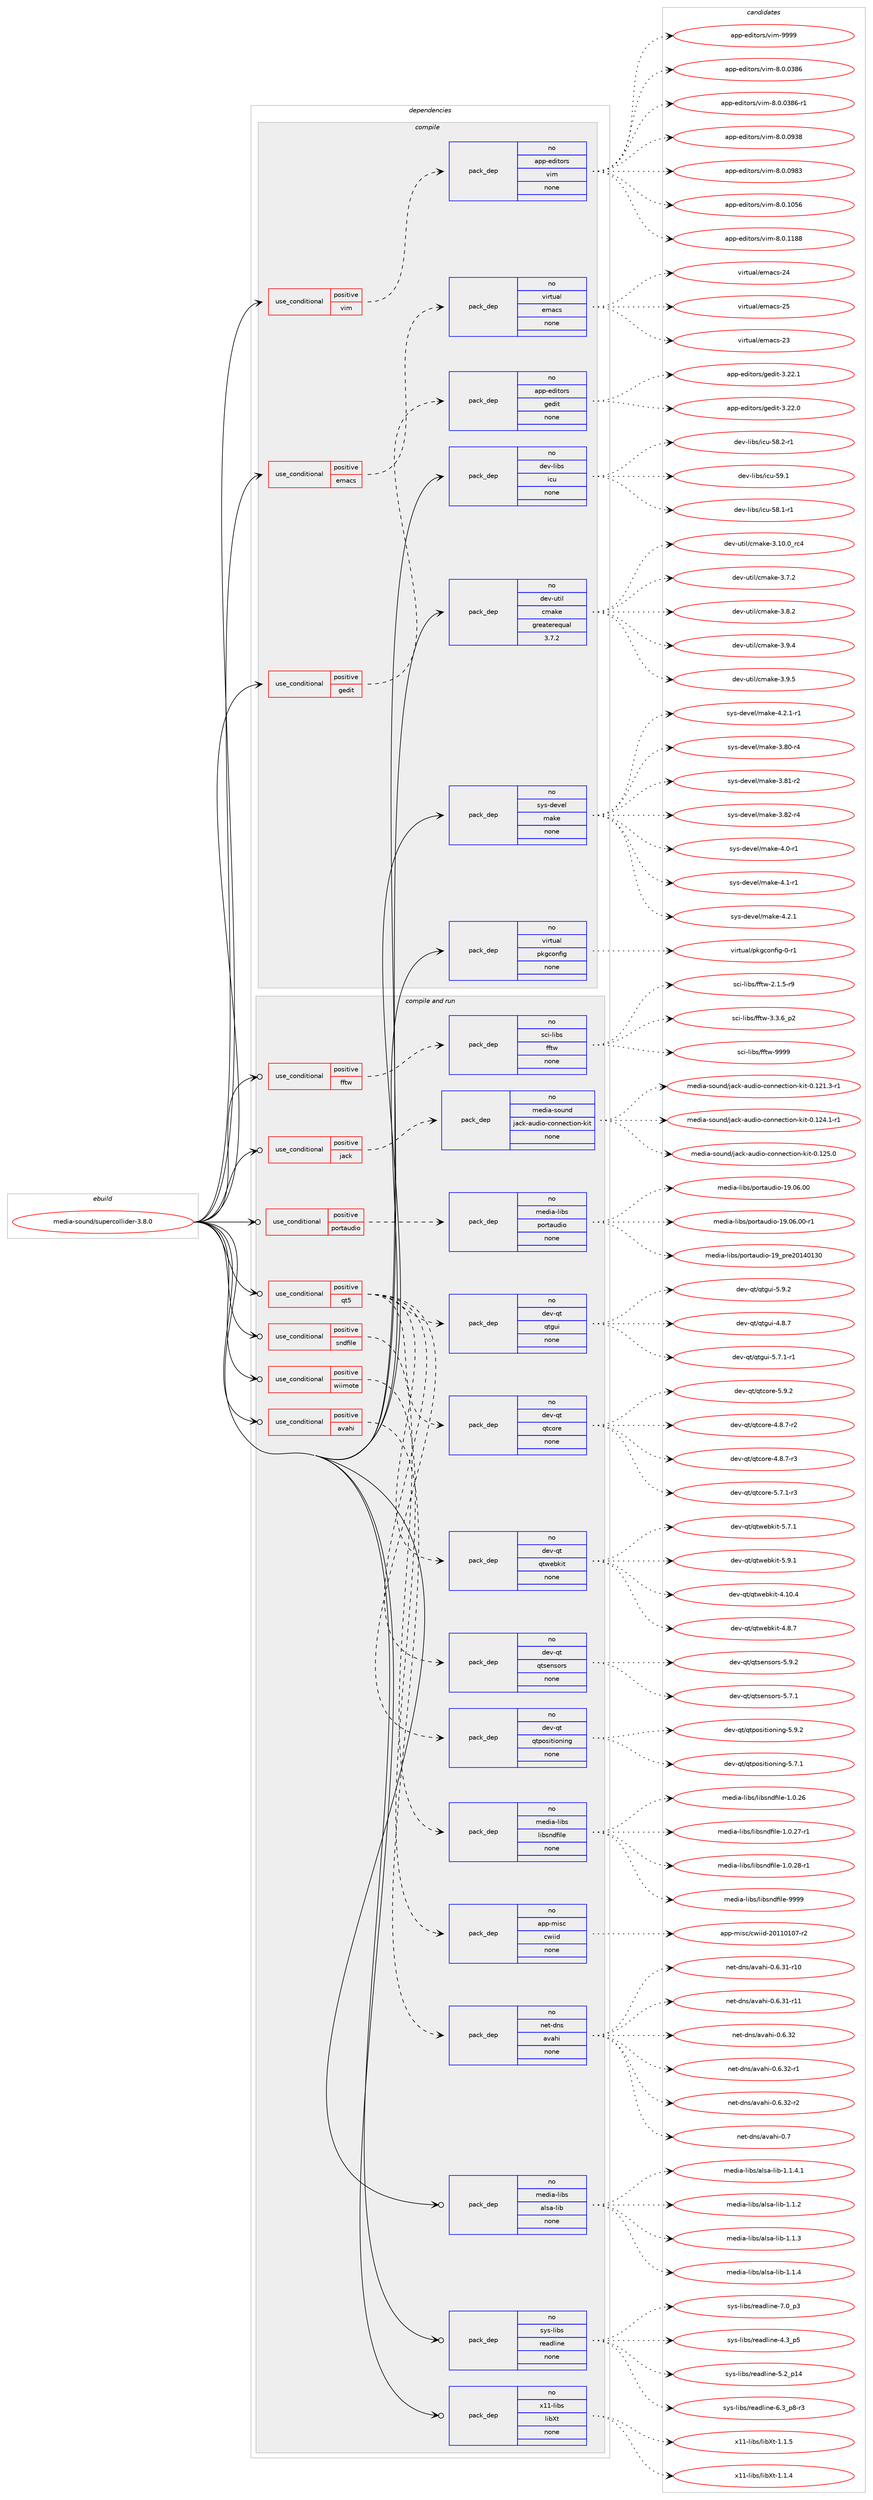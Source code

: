 digraph prolog {

# *************
# Graph options
# *************

newrank=true;
concentrate=true;
compound=true;
graph [rankdir=LR,fontname=Helvetica,fontsize=10,ranksep=1.5];#, ranksep=2.5, nodesep=0.2];
edge  [arrowhead=vee];
node  [fontname=Helvetica,fontsize=10];

# **********
# The ebuild
# **********

subgraph cluster_leftcol {
color=gray;
rank=same;
label=<<i>ebuild</i>>;
id [label="media-sound/supercollider-3.8.0", color=red, width=4, href="../media-sound/supercollider-3.8.0.svg"];
}

# ****************
# The dependencies
# ****************

subgraph cluster_midcol {
color=gray;
label=<<i>dependencies</i>>;
subgraph cluster_compile {
fillcolor="#eeeeee";
style=filled;
label=<<i>compile</i>>;
subgraph cond94947 {
dependency387192 [label=<<TABLE BORDER="0" CELLBORDER="1" CELLSPACING="0" CELLPADDING="4"><TR><TD ROWSPAN="3" CELLPADDING="10">use_conditional</TD></TR><TR><TD>positive</TD></TR><TR><TD>emacs</TD></TR></TABLE>>, shape=none, color=red];
subgraph pack285966 {
dependency387193 [label=<<TABLE BORDER="0" CELLBORDER="1" CELLSPACING="0" CELLPADDING="4" WIDTH="220"><TR><TD ROWSPAN="6" CELLPADDING="30">pack_dep</TD></TR><TR><TD WIDTH="110">no</TD></TR><TR><TD>virtual</TD></TR><TR><TD>emacs</TD></TR><TR><TD>none</TD></TR><TR><TD></TD></TR></TABLE>>, shape=none, color=blue];
}
dependency387192:e -> dependency387193:w [weight=20,style="dashed",arrowhead="vee"];
}
id:e -> dependency387192:w [weight=20,style="solid",arrowhead="vee"];
subgraph cond94948 {
dependency387194 [label=<<TABLE BORDER="0" CELLBORDER="1" CELLSPACING="0" CELLPADDING="4"><TR><TD ROWSPAN="3" CELLPADDING="10">use_conditional</TD></TR><TR><TD>positive</TD></TR><TR><TD>gedit</TD></TR></TABLE>>, shape=none, color=red];
subgraph pack285967 {
dependency387195 [label=<<TABLE BORDER="0" CELLBORDER="1" CELLSPACING="0" CELLPADDING="4" WIDTH="220"><TR><TD ROWSPAN="6" CELLPADDING="30">pack_dep</TD></TR><TR><TD WIDTH="110">no</TD></TR><TR><TD>app-editors</TD></TR><TR><TD>gedit</TD></TR><TR><TD>none</TD></TR><TR><TD></TD></TR></TABLE>>, shape=none, color=blue];
}
dependency387194:e -> dependency387195:w [weight=20,style="dashed",arrowhead="vee"];
}
id:e -> dependency387194:w [weight=20,style="solid",arrowhead="vee"];
subgraph cond94949 {
dependency387196 [label=<<TABLE BORDER="0" CELLBORDER="1" CELLSPACING="0" CELLPADDING="4"><TR><TD ROWSPAN="3" CELLPADDING="10">use_conditional</TD></TR><TR><TD>positive</TD></TR><TR><TD>vim</TD></TR></TABLE>>, shape=none, color=red];
subgraph pack285968 {
dependency387197 [label=<<TABLE BORDER="0" CELLBORDER="1" CELLSPACING="0" CELLPADDING="4" WIDTH="220"><TR><TD ROWSPAN="6" CELLPADDING="30">pack_dep</TD></TR><TR><TD WIDTH="110">no</TD></TR><TR><TD>app-editors</TD></TR><TR><TD>vim</TD></TR><TR><TD>none</TD></TR><TR><TD></TD></TR></TABLE>>, shape=none, color=blue];
}
dependency387196:e -> dependency387197:w [weight=20,style="dashed",arrowhead="vee"];
}
id:e -> dependency387196:w [weight=20,style="solid",arrowhead="vee"];
subgraph pack285969 {
dependency387198 [label=<<TABLE BORDER="0" CELLBORDER="1" CELLSPACING="0" CELLPADDING="4" WIDTH="220"><TR><TD ROWSPAN="6" CELLPADDING="30">pack_dep</TD></TR><TR><TD WIDTH="110">no</TD></TR><TR><TD>dev-libs</TD></TR><TR><TD>icu</TD></TR><TR><TD>none</TD></TR><TR><TD></TD></TR></TABLE>>, shape=none, color=blue];
}
id:e -> dependency387198:w [weight=20,style="solid",arrowhead="vee"];
subgraph pack285970 {
dependency387199 [label=<<TABLE BORDER="0" CELLBORDER="1" CELLSPACING="0" CELLPADDING="4" WIDTH="220"><TR><TD ROWSPAN="6" CELLPADDING="30">pack_dep</TD></TR><TR><TD WIDTH="110">no</TD></TR><TR><TD>dev-util</TD></TR><TR><TD>cmake</TD></TR><TR><TD>greaterequal</TD></TR><TR><TD>3.7.2</TD></TR></TABLE>>, shape=none, color=blue];
}
id:e -> dependency387199:w [weight=20,style="solid",arrowhead="vee"];
subgraph pack285971 {
dependency387200 [label=<<TABLE BORDER="0" CELLBORDER="1" CELLSPACING="0" CELLPADDING="4" WIDTH="220"><TR><TD ROWSPAN="6" CELLPADDING="30">pack_dep</TD></TR><TR><TD WIDTH="110">no</TD></TR><TR><TD>sys-devel</TD></TR><TR><TD>make</TD></TR><TR><TD>none</TD></TR><TR><TD></TD></TR></TABLE>>, shape=none, color=blue];
}
id:e -> dependency387200:w [weight=20,style="solid",arrowhead="vee"];
subgraph pack285972 {
dependency387201 [label=<<TABLE BORDER="0" CELLBORDER="1" CELLSPACING="0" CELLPADDING="4" WIDTH="220"><TR><TD ROWSPAN="6" CELLPADDING="30">pack_dep</TD></TR><TR><TD WIDTH="110">no</TD></TR><TR><TD>virtual</TD></TR><TR><TD>pkgconfig</TD></TR><TR><TD>none</TD></TR><TR><TD></TD></TR></TABLE>>, shape=none, color=blue];
}
id:e -> dependency387201:w [weight=20,style="solid",arrowhead="vee"];
}
subgraph cluster_compileandrun {
fillcolor="#eeeeee";
style=filled;
label=<<i>compile and run</i>>;
subgraph cond94950 {
dependency387202 [label=<<TABLE BORDER="0" CELLBORDER="1" CELLSPACING="0" CELLPADDING="4"><TR><TD ROWSPAN="3" CELLPADDING="10">use_conditional</TD></TR><TR><TD>positive</TD></TR><TR><TD>avahi</TD></TR></TABLE>>, shape=none, color=red];
subgraph pack285973 {
dependency387203 [label=<<TABLE BORDER="0" CELLBORDER="1" CELLSPACING="0" CELLPADDING="4" WIDTH="220"><TR><TD ROWSPAN="6" CELLPADDING="30">pack_dep</TD></TR><TR><TD WIDTH="110">no</TD></TR><TR><TD>net-dns</TD></TR><TR><TD>avahi</TD></TR><TR><TD>none</TD></TR><TR><TD></TD></TR></TABLE>>, shape=none, color=blue];
}
dependency387202:e -> dependency387203:w [weight=20,style="dashed",arrowhead="vee"];
}
id:e -> dependency387202:w [weight=20,style="solid",arrowhead="odotvee"];
subgraph cond94951 {
dependency387204 [label=<<TABLE BORDER="0" CELLBORDER="1" CELLSPACING="0" CELLPADDING="4"><TR><TD ROWSPAN="3" CELLPADDING="10">use_conditional</TD></TR><TR><TD>positive</TD></TR><TR><TD>fftw</TD></TR></TABLE>>, shape=none, color=red];
subgraph pack285974 {
dependency387205 [label=<<TABLE BORDER="0" CELLBORDER="1" CELLSPACING="0" CELLPADDING="4" WIDTH="220"><TR><TD ROWSPAN="6" CELLPADDING="30">pack_dep</TD></TR><TR><TD WIDTH="110">no</TD></TR><TR><TD>sci-libs</TD></TR><TR><TD>fftw</TD></TR><TR><TD>none</TD></TR><TR><TD></TD></TR></TABLE>>, shape=none, color=blue];
}
dependency387204:e -> dependency387205:w [weight=20,style="dashed",arrowhead="vee"];
}
id:e -> dependency387204:w [weight=20,style="solid",arrowhead="odotvee"];
subgraph cond94952 {
dependency387206 [label=<<TABLE BORDER="0" CELLBORDER="1" CELLSPACING="0" CELLPADDING="4"><TR><TD ROWSPAN="3" CELLPADDING="10">use_conditional</TD></TR><TR><TD>positive</TD></TR><TR><TD>jack</TD></TR></TABLE>>, shape=none, color=red];
subgraph pack285975 {
dependency387207 [label=<<TABLE BORDER="0" CELLBORDER="1" CELLSPACING="0" CELLPADDING="4" WIDTH="220"><TR><TD ROWSPAN="6" CELLPADDING="30">pack_dep</TD></TR><TR><TD WIDTH="110">no</TD></TR><TR><TD>media-sound</TD></TR><TR><TD>jack-audio-connection-kit</TD></TR><TR><TD>none</TD></TR><TR><TD></TD></TR></TABLE>>, shape=none, color=blue];
}
dependency387206:e -> dependency387207:w [weight=20,style="dashed",arrowhead="vee"];
}
id:e -> dependency387206:w [weight=20,style="solid",arrowhead="odotvee"];
subgraph cond94953 {
dependency387208 [label=<<TABLE BORDER="0" CELLBORDER="1" CELLSPACING="0" CELLPADDING="4"><TR><TD ROWSPAN="3" CELLPADDING="10">use_conditional</TD></TR><TR><TD>positive</TD></TR><TR><TD>portaudio</TD></TR></TABLE>>, shape=none, color=red];
subgraph pack285976 {
dependency387209 [label=<<TABLE BORDER="0" CELLBORDER="1" CELLSPACING="0" CELLPADDING="4" WIDTH="220"><TR><TD ROWSPAN="6" CELLPADDING="30">pack_dep</TD></TR><TR><TD WIDTH="110">no</TD></TR><TR><TD>media-libs</TD></TR><TR><TD>portaudio</TD></TR><TR><TD>none</TD></TR><TR><TD></TD></TR></TABLE>>, shape=none, color=blue];
}
dependency387208:e -> dependency387209:w [weight=20,style="dashed",arrowhead="vee"];
}
id:e -> dependency387208:w [weight=20,style="solid",arrowhead="odotvee"];
subgraph cond94954 {
dependency387210 [label=<<TABLE BORDER="0" CELLBORDER="1" CELLSPACING="0" CELLPADDING="4"><TR><TD ROWSPAN="3" CELLPADDING="10">use_conditional</TD></TR><TR><TD>positive</TD></TR><TR><TD>qt5</TD></TR></TABLE>>, shape=none, color=red];
subgraph pack285977 {
dependency387211 [label=<<TABLE BORDER="0" CELLBORDER="1" CELLSPACING="0" CELLPADDING="4" WIDTH="220"><TR><TD ROWSPAN="6" CELLPADDING="30">pack_dep</TD></TR><TR><TD WIDTH="110">no</TD></TR><TR><TD>dev-qt</TD></TR><TR><TD>qtcore</TD></TR><TR><TD>none</TD></TR><TR><TD></TD></TR></TABLE>>, shape=none, color=blue];
}
dependency387210:e -> dependency387211:w [weight=20,style="dashed",arrowhead="vee"];
subgraph pack285978 {
dependency387212 [label=<<TABLE BORDER="0" CELLBORDER="1" CELLSPACING="0" CELLPADDING="4" WIDTH="220"><TR><TD ROWSPAN="6" CELLPADDING="30">pack_dep</TD></TR><TR><TD WIDTH="110">no</TD></TR><TR><TD>dev-qt</TD></TR><TR><TD>qtgui</TD></TR><TR><TD>none</TD></TR><TR><TD></TD></TR></TABLE>>, shape=none, color=blue];
}
dependency387210:e -> dependency387212:w [weight=20,style="dashed",arrowhead="vee"];
subgraph pack285979 {
dependency387213 [label=<<TABLE BORDER="0" CELLBORDER="1" CELLSPACING="0" CELLPADDING="4" WIDTH="220"><TR><TD ROWSPAN="6" CELLPADDING="30">pack_dep</TD></TR><TR><TD WIDTH="110">no</TD></TR><TR><TD>dev-qt</TD></TR><TR><TD>qtpositioning</TD></TR><TR><TD>none</TD></TR><TR><TD></TD></TR></TABLE>>, shape=none, color=blue];
}
dependency387210:e -> dependency387213:w [weight=20,style="dashed",arrowhead="vee"];
subgraph pack285980 {
dependency387214 [label=<<TABLE BORDER="0" CELLBORDER="1" CELLSPACING="0" CELLPADDING="4" WIDTH="220"><TR><TD ROWSPAN="6" CELLPADDING="30">pack_dep</TD></TR><TR><TD WIDTH="110">no</TD></TR><TR><TD>dev-qt</TD></TR><TR><TD>qtsensors</TD></TR><TR><TD>none</TD></TR><TR><TD></TD></TR></TABLE>>, shape=none, color=blue];
}
dependency387210:e -> dependency387214:w [weight=20,style="dashed",arrowhead="vee"];
subgraph pack285981 {
dependency387215 [label=<<TABLE BORDER="0" CELLBORDER="1" CELLSPACING="0" CELLPADDING="4" WIDTH="220"><TR><TD ROWSPAN="6" CELLPADDING="30">pack_dep</TD></TR><TR><TD WIDTH="110">no</TD></TR><TR><TD>dev-qt</TD></TR><TR><TD>qtwebkit</TD></TR><TR><TD>none</TD></TR><TR><TD></TD></TR></TABLE>>, shape=none, color=blue];
}
dependency387210:e -> dependency387215:w [weight=20,style="dashed",arrowhead="vee"];
}
id:e -> dependency387210:w [weight=20,style="solid",arrowhead="odotvee"];
subgraph cond94955 {
dependency387216 [label=<<TABLE BORDER="0" CELLBORDER="1" CELLSPACING="0" CELLPADDING="4"><TR><TD ROWSPAN="3" CELLPADDING="10">use_conditional</TD></TR><TR><TD>positive</TD></TR><TR><TD>sndfile</TD></TR></TABLE>>, shape=none, color=red];
subgraph pack285982 {
dependency387217 [label=<<TABLE BORDER="0" CELLBORDER="1" CELLSPACING="0" CELLPADDING="4" WIDTH="220"><TR><TD ROWSPAN="6" CELLPADDING="30">pack_dep</TD></TR><TR><TD WIDTH="110">no</TD></TR><TR><TD>media-libs</TD></TR><TR><TD>libsndfile</TD></TR><TR><TD>none</TD></TR><TR><TD></TD></TR></TABLE>>, shape=none, color=blue];
}
dependency387216:e -> dependency387217:w [weight=20,style="dashed",arrowhead="vee"];
}
id:e -> dependency387216:w [weight=20,style="solid",arrowhead="odotvee"];
subgraph cond94956 {
dependency387218 [label=<<TABLE BORDER="0" CELLBORDER="1" CELLSPACING="0" CELLPADDING="4"><TR><TD ROWSPAN="3" CELLPADDING="10">use_conditional</TD></TR><TR><TD>positive</TD></TR><TR><TD>wiimote</TD></TR></TABLE>>, shape=none, color=red];
subgraph pack285983 {
dependency387219 [label=<<TABLE BORDER="0" CELLBORDER="1" CELLSPACING="0" CELLPADDING="4" WIDTH="220"><TR><TD ROWSPAN="6" CELLPADDING="30">pack_dep</TD></TR><TR><TD WIDTH="110">no</TD></TR><TR><TD>app-misc</TD></TR><TR><TD>cwiid</TD></TR><TR><TD>none</TD></TR><TR><TD></TD></TR></TABLE>>, shape=none, color=blue];
}
dependency387218:e -> dependency387219:w [weight=20,style="dashed",arrowhead="vee"];
}
id:e -> dependency387218:w [weight=20,style="solid",arrowhead="odotvee"];
subgraph pack285984 {
dependency387220 [label=<<TABLE BORDER="0" CELLBORDER="1" CELLSPACING="0" CELLPADDING="4" WIDTH="220"><TR><TD ROWSPAN="6" CELLPADDING="30">pack_dep</TD></TR><TR><TD WIDTH="110">no</TD></TR><TR><TD>media-libs</TD></TR><TR><TD>alsa-lib</TD></TR><TR><TD>none</TD></TR><TR><TD></TD></TR></TABLE>>, shape=none, color=blue];
}
id:e -> dependency387220:w [weight=20,style="solid",arrowhead="odotvee"];
subgraph pack285985 {
dependency387221 [label=<<TABLE BORDER="0" CELLBORDER="1" CELLSPACING="0" CELLPADDING="4" WIDTH="220"><TR><TD ROWSPAN="6" CELLPADDING="30">pack_dep</TD></TR><TR><TD WIDTH="110">no</TD></TR><TR><TD>sys-libs</TD></TR><TR><TD>readline</TD></TR><TR><TD>none</TD></TR><TR><TD></TD></TR></TABLE>>, shape=none, color=blue];
}
id:e -> dependency387221:w [weight=20,style="solid",arrowhead="odotvee"];
subgraph pack285986 {
dependency387222 [label=<<TABLE BORDER="0" CELLBORDER="1" CELLSPACING="0" CELLPADDING="4" WIDTH="220"><TR><TD ROWSPAN="6" CELLPADDING="30">pack_dep</TD></TR><TR><TD WIDTH="110">no</TD></TR><TR><TD>x11-libs</TD></TR><TR><TD>libXt</TD></TR><TR><TD>none</TD></TR><TR><TD></TD></TR></TABLE>>, shape=none, color=blue];
}
id:e -> dependency387222:w [weight=20,style="solid",arrowhead="odotvee"];
}
subgraph cluster_run {
fillcolor="#eeeeee";
style=filled;
label=<<i>run</i>>;
}
}

# **************
# The candidates
# **************

subgraph cluster_choices {
rank=same;
color=gray;
label=<<i>candidates</i>>;

subgraph choice285966 {
color=black;
nodesep=1;
choice11810511411611797108471011099799115455051 [label="virtual/emacs-23", color=red, width=4,href="../virtual/emacs-23.svg"];
choice11810511411611797108471011099799115455052 [label="virtual/emacs-24", color=red, width=4,href="../virtual/emacs-24.svg"];
choice11810511411611797108471011099799115455053 [label="virtual/emacs-25", color=red, width=4,href="../virtual/emacs-25.svg"];
dependency387193:e -> choice11810511411611797108471011099799115455051:w [style=dotted,weight="100"];
dependency387193:e -> choice11810511411611797108471011099799115455052:w [style=dotted,weight="100"];
dependency387193:e -> choice11810511411611797108471011099799115455053:w [style=dotted,weight="100"];
}
subgraph choice285967 {
color=black;
nodesep=1;
choice97112112451011001051161111141154710310110010511645514650504648 [label="app-editors/gedit-3.22.0", color=red, width=4,href="../app-editors/gedit-3.22.0.svg"];
choice97112112451011001051161111141154710310110010511645514650504649 [label="app-editors/gedit-3.22.1", color=red, width=4,href="../app-editors/gedit-3.22.1.svg"];
dependency387195:e -> choice97112112451011001051161111141154710310110010511645514650504648:w [style=dotted,weight="100"];
dependency387195:e -> choice97112112451011001051161111141154710310110010511645514650504649:w [style=dotted,weight="100"];
}
subgraph choice285968 {
color=black;
nodesep=1;
choice971121124510110010511611111411547118105109455646484648515654 [label="app-editors/vim-8.0.0386", color=red, width=4,href="../app-editors/vim-8.0.0386.svg"];
choice9711211245101100105116111114115471181051094556464846485156544511449 [label="app-editors/vim-8.0.0386-r1", color=red, width=4,href="../app-editors/vim-8.0.0386-r1.svg"];
choice971121124510110010511611111411547118105109455646484648575156 [label="app-editors/vim-8.0.0938", color=red, width=4,href="../app-editors/vim-8.0.0938.svg"];
choice971121124510110010511611111411547118105109455646484648575651 [label="app-editors/vim-8.0.0983", color=red, width=4,href="../app-editors/vim-8.0.0983.svg"];
choice971121124510110010511611111411547118105109455646484649485354 [label="app-editors/vim-8.0.1056", color=red, width=4,href="../app-editors/vim-8.0.1056.svg"];
choice971121124510110010511611111411547118105109455646484649495656 [label="app-editors/vim-8.0.1188", color=red, width=4,href="../app-editors/vim-8.0.1188.svg"];
choice9711211245101100105116111114115471181051094557575757 [label="app-editors/vim-9999", color=red, width=4,href="../app-editors/vim-9999.svg"];
dependency387197:e -> choice971121124510110010511611111411547118105109455646484648515654:w [style=dotted,weight="100"];
dependency387197:e -> choice9711211245101100105116111114115471181051094556464846485156544511449:w [style=dotted,weight="100"];
dependency387197:e -> choice971121124510110010511611111411547118105109455646484648575156:w [style=dotted,weight="100"];
dependency387197:e -> choice971121124510110010511611111411547118105109455646484648575651:w [style=dotted,weight="100"];
dependency387197:e -> choice971121124510110010511611111411547118105109455646484649485354:w [style=dotted,weight="100"];
dependency387197:e -> choice971121124510110010511611111411547118105109455646484649495656:w [style=dotted,weight="100"];
dependency387197:e -> choice9711211245101100105116111114115471181051094557575757:w [style=dotted,weight="100"];
}
subgraph choice285969 {
color=black;
nodesep=1;
choice1001011184510810598115471059911745535646494511449 [label="dev-libs/icu-58.1-r1", color=red, width=4,href="../dev-libs/icu-58.1-r1.svg"];
choice1001011184510810598115471059911745535646504511449 [label="dev-libs/icu-58.2-r1", color=red, width=4,href="../dev-libs/icu-58.2-r1.svg"];
choice100101118451081059811547105991174553574649 [label="dev-libs/icu-59.1", color=red, width=4,href="../dev-libs/icu-59.1.svg"];
dependency387198:e -> choice1001011184510810598115471059911745535646494511449:w [style=dotted,weight="100"];
dependency387198:e -> choice1001011184510810598115471059911745535646504511449:w [style=dotted,weight="100"];
dependency387198:e -> choice100101118451081059811547105991174553574649:w [style=dotted,weight="100"];
}
subgraph choice285970 {
color=black;
nodesep=1;
choice1001011184511711610510847991099710710145514649484648951149952 [label="dev-util/cmake-3.10.0_rc4", color=red, width=4,href="../dev-util/cmake-3.10.0_rc4.svg"];
choice10010111845117116105108479910997107101455146554650 [label="dev-util/cmake-3.7.2", color=red, width=4,href="../dev-util/cmake-3.7.2.svg"];
choice10010111845117116105108479910997107101455146564650 [label="dev-util/cmake-3.8.2", color=red, width=4,href="../dev-util/cmake-3.8.2.svg"];
choice10010111845117116105108479910997107101455146574652 [label="dev-util/cmake-3.9.4", color=red, width=4,href="../dev-util/cmake-3.9.4.svg"];
choice10010111845117116105108479910997107101455146574653 [label="dev-util/cmake-3.9.5", color=red, width=4,href="../dev-util/cmake-3.9.5.svg"];
dependency387199:e -> choice1001011184511711610510847991099710710145514649484648951149952:w [style=dotted,weight="100"];
dependency387199:e -> choice10010111845117116105108479910997107101455146554650:w [style=dotted,weight="100"];
dependency387199:e -> choice10010111845117116105108479910997107101455146564650:w [style=dotted,weight="100"];
dependency387199:e -> choice10010111845117116105108479910997107101455146574652:w [style=dotted,weight="100"];
dependency387199:e -> choice10010111845117116105108479910997107101455146574653:w [style=dotted,weight="100"];
}
subgraph choice285971 {
color=black;
nodesep=1;
choice11512111545100101118101108471099710710145514656484511452 [label="sys-devel/make-3.80-r4", color=red, width=4,href="../sys-devel/make-3.80-r4.svg"];
choice11512111545100101118101108471099710710145514656494511450 [label="sys-devel/make-3.81-r2", color=red, width=4,href="../sys-devel/make-3.81-r2.svg"];
choice11512111545100101118101108471099710710145514656504511452 [label="sys-devel/make-3.82-r4", color=red, width=4,href="../sys-devel/make-3.82-r4.svg"];
choice115121115451001011181011084710997107101455246484511449 [label="sys-devel/make-4.0-r1", color=red, width=4,href="../sys-devel/make-4.0-r1.svg"];
choice115121115451001011181011084710997107101455246494511449 [label="sys-devel/make-4.1-r1", color=red, width=4,href="../sys-devel/make-4.1-r1.svg"];
choice115121115451001011181011084710997107101455246504649 [label="sys-devel/make-4.2.1", color=red, width=4,href="../sys-devel/make-4.2.1.svg"];
choice1151211154510010111810110847109971071014552465046494511449 [label="sys-devel/make-4.2.1-r1", color=red, width=4,href="../sys-devel/make-4.2.1-r1.svg"];
dependency387200:e -> choice11512111545100101118101108471099710710145514656484511452:w [style=dotted,weight="100"];
dependency387200:e -> choice11512111545100101118101108471099710710145514656494511450:w [style=dotted,weight="100"];
dependency387200:e -> choice11512111545100101118101108471099710710145514656504511452:w [style=dotted,weight="100"];
dependency387200:e -> choice115121115451001011181011084710997107101455246484511449:w [style=dotted,weight="100"];
dependency387200:e -> choice115121115451001011181011084710997107101455246494511449:w [style=dotted,weight="100"];
dependency387200:e -> choice115121115451001011181011084710997107101455246504649:w [style=dotted,weight="100"];
dependency387200:e -> choice1151211154510010111810110847109971071014552465046494511449:w [style=dotted,weight="100"];
}
subgraph choice285972 {
color=black;
nodesep=1;
choice11810511411611797108471121071039911111010210510345484511449 [label="virtual/pkgconfig-0-r1", color=red, width=4,href="../virtual/pkgconfig-0-r1.svg"];
dependency387201:e -> choice11810511411611797108471121071039911111010210510345484511449:w [style=dotted,weight="100"];
}
subgraph choice285973 {
color=black;
nodesep=1;
choice1101011164510011011547971189710410545484654465149451144948 [label="net-dns/avahi-0.6.31-r10", color=red, width=4,href="../net-dns/avahi-0.6.31-r10.svg"];
choice1101011164510011011547971189710410545484654465149451144949 [label="net-dns/avahi-0.6.31-r11", color=red, width=4,href="../net-dns/avahi-0.6.31-r11.svg"];
choice1101011164510011011547971189710410545484654465150 [label="net-dns/avahi-0.6.32", color=red, width=4,href="../net-dns/avahi-0.6.32.svg"];
choice11010111645100110115479711897104105454846544651504511449 [label="net-dns/avahi-0.6.32-r1", color=red, width=4,href="../net-dns/avahi-0.6.32-r1.svg"];
choice11010111645100110115479711897104105454846544651504511450 [label="net-dns/avahi-0.6.32-r2", color=red, width=4,href="../net-dns/avahi-0.6.32-r2.svg"];
choice1101011164510011011547971189710410545484655 [label="net-dns/avahi-0.7", color=red, width=4,href="../net-dns/avahi-0.7.svg"];
dependency387203:e -> choice1101011164510011011547971189710410545484654465149451144948:w [style=dotted,weight="100"];
dependency387203:e -> choice1101011164510011011547971189710410545484654465149451144949:w [style=dotted,weight="100"];
dependency387203:e -> choice1101011164510011011547971189710410545484654465150:w [style=dotted,weight="100"];
dependency387203:e -> choice11010111645100110115479711897104105454846544651504511449:w [style=dotted,weight="100"];
dependency387203:e -> choice11010111645100110115479711897104105454846544651504511450:w [style=dotted,weight="100"];
dependency387203:e -> choice1101011164510011011547971189710410545484655:w [style=dotted,weight="100"];
}
subgraph choice285974 {
color=black;
nodesep=1;
choice115991054510810598115471021021161194550464946534511457 [label="sci-libs/fftw-2.1.5-r9", color=red, width=4,href="../sci-libs/fftw-2.1.5-r9.svg"];
choice115991054510810598115471021021161194551465146549511250 [label="sci-libs/fftw-3.3.6_p2", color=red, width=4,href="../sci-libs/fftw-3.3.6_p2.svg"];
choice115991054510810598115471021021161194557575757 [label="sci-libs/fftw-9999", color=red, width=4,href="../sci-libs/fftw-9999.svg"];
dependency387205:e -> choice115991054510810598115471021021161194550464946534511457:w [style=dotted,weight="100"];
dependency387205:e -> choice115991054510810598115471021021161194551465146549511250:w [style=dotted,weight="100"];
dependency387205:e -> choice115991054510810598115471021021161194557575757:w [style=dotted,weight="100"];
}
subgraph choice285975 {
color=black;
nodesep=1;
choice109101100105974511511111711010047106979910745971171001051114599111110110101991161051111104510710511645484649504946514511449 [label="media-sound/jack-audio-connection-kit-0.121.3-r1", color=red, width=4,href="../media-sound/jack-audio-connection-kit-0.121.3-r1.svg"];
choice109101100105974511511111711010047106979910745971171001051114599111110110101991161051111104510710511645484649505246494511449 [label="media-sound/jack-audio-connection-kit-0.124.1-r1", color=red, width=4,href="../media-sound/jack-audio-connection-kit-0.124.1-r1.svg"];
choice10910110010597451151111171101004710697991074597117100105111459911111011010199116105111110451071051164548464950534648 [label="media-sound/jack-audio-connection-kit-0.125.0", color=red, width=4,href="../media-sound/jack-audio-connection-kit-0.125.0.svg"];
dependency387207:e -> choice109101100105974511511111711010047106979910745971171001051114599111110110101991161051111104510710511645484649504946514511449:w [style=dotted,weight="100"];
dependency387207:e -> choice109101100105974511511111711010047106979910745971171001051114599111110110101991161051111104510710511645484649505246494511449:w [style=dotted,weight="100"];
dependency387207:e -> choice10910110010597451151111171101004710697991074597117100105111459911111011010199116105111110451071051164548464950534648:w [style=dotted,weight="100"];
}
subgraph choice285976 {
color=black;
nodesep=1;
choice1091011001059745108105981154711211111411697117100105111454957464854464848 [label="media-libs/portaudio-19.06.00", color=red, width=4,href="../media-libs/portaudio-19.06.00.svg"];
choice10910110010597451081059811547112111114116971171001051114549574648544648484511449 [label="media-libs/portaudio-19.06.00-r1", color=red, width=4,href="../media-libs/portaudio-19.06.00-r1.svg"];
choice1091011001059745108105981154711211111411697117100105111454957951121141015048495248495148 [label="media-libs/portaudio-19_pre20140130", color=red, width=4,href="../media-libs/portaudio-19_pre20140130.svg"];
dependency387209:e -> choice1091011001059745108105981154711211111411697117100105111454957464854464848:w [style=dotted,weight="100"];
dependency387209:e -> choice10910110010597451081059811547112111114116971171001051114549574648544648484511449:w [style=dotted,weight="100"];
dependency387209:e -> choice1091011001059745108105981154711211111411697117100105111454957951121141015048495248495148:w [style=dotted,weight="100"];
}
subgraph choice285977 {
color=black;
nodesep=1;
choice1001011184511311647113116991111141014552465646554511450 [label="dev-qt/qtcore-4.8.7-r2", color=red, width=4,href="../dev-qt/qtcore-4.8.7-r2.svg"];
choice1001011184511311647113116991111141014552465646554511451 [label="dev-qt/qtcore-4.8.7-r3", color=red, width=4,href="../dev-qt/qtcore-4.8.7-r3.svg"];
choice1001011184511311647113116991111141014553465546494511451 [label="dev-qt/qtcore-5.7.1-r3", color=red, width=4,href="../dev-qt/qtcore-5.7.1-r3.svg"];
choice100101118451131164711311699111114101455346574650 [label="dev-qt/qtcore-5.9.2", color=red, width=4,href="../dev-qt/qtcore-5.9.2.svg"];
dependency387211:e -> choice1001011184511311647113116991111141014552465646554511450:w [style=dotted,weight="100"];
dependency387211:e -> choice1001011184511311647113116991111141014552465646554511451:w [style=dotted,weight="100"];
dependency387211:e -> choice1001011184511311647113116991111141014553465546494511451:w [style=dotted,weight="100"];
dependency387211:e -> choice100101118451131164711311699111114101455346574650:w [style=dotted,weight="100"];
}
subgraph choice285978 {
color=black;
nodesep=1;
choice1001011184511311647113116103117105455246564655 [label="dev-qt/qtgui-4.8.7", color=red, width=4,href="../dev-qt/qtgui-4.8.7.svg"];
choice10010111845113116471131161031171054553465546494511449 [label="dev-qt/qtgui-5.7.1-r1", color=red, width=4,href="../dev-qt/qtgui-5.7.1-r1.svg"];
choice1001011184511311647113116103117105455346574650 [label="dev-qt/qtgui-5.9.2", color=red, width=4,href="../dev-qt/qtgui-5.9.2.svg"];
dependency387212:e -> choice1001011184511311647113116103117105455246564655:w [style=dotted,weight="100"];
dependency387212:e -> choice10010111845113116471131161031171054553465546494511449:w [style=dotted,weight="100"];
dependency387212:e -> choice1001011184511311647113116103117105455346574650:w [style=dotted,weight="100"];
}
subgraph choice285979 {
color=black;
nodesep=1;
choice1001011184511311647113116112111115105116105111110105110103455346554649 [label="dev-qt/qtpositioning-5.7.1", color=red, width=4,href="../dev-qt/qtpositioning-5.7.1.svg"];
choice1001011184511311647113116112111115105116105111110105110103455346574650 [label="dev-qt/qtpositioning-5.9.2", color=red, width=4,href="../dev-qt/qtpositioning-5.9.2.svg"];
dependency387213:e -> choice1001011184511311647113116112111115105116105111110105110103455346554649:w [style=dotted,weight="100"];
dependency387213:e -> choice1001011184511311647113116112111115105116105111110105110103455346574650:w [style=dotted,weight="100"];
}
subgraph choice285980 {
color=black;
nodesep=1;
choice1001011184511311647113116115101110115111114115455346554649 [label="dev-qt/qtsensors-5.7.1", color=red, width=4,href="../dev-qt/qtsensors-5.7.1.svg"];
choice1001011184511311647113116115101110115111114115455346574650 [label="dev-qt/qtsensors-5.9.2", color=red, width=4,href="../dev-qt/qtsensors-5.9.2.svg"];
dependency387214:e -> choice1001011184511311647113116115101110115111114115455346554649:w [style=dotted,weight="100"];
dependency387214:e -> choice1001011184511311647113116115101110115111114115455346574650:w [style=dotted,weight="100"];
}
subgraph choice285981 {
color=black;
nodesep=1;
choice10010111845113116471131161191019810710511645524649484652 [label="dev-qt/qtwebkit-4.10.4", color=red, width=4,href="../dev-qt/qtwebkit-4.10.4.svg"];
choice100101118451131164711311611910198107105116455246564655 [label="dev-qt/qtwebkit-4.8.7", color=red, width=4,href="../dev-qt/qtwebkit-4.8.7.svg"];
choice100101118451131164711311611910198107105116455346554649 [label="dev-qt/qtwebkit-5.7.1", color=red, width=4,href="../dev-qt/qtwebkit-5.7.1.svg"];
choice100101118451131164711311611910198107105116455346574649 [label="dev-qt/qtwebkit-5.9.1", color=red, width=4,href="../dev-qt/qtwebkit-5.9.1.svg"];
dependency387215:e -> choice10010111845113116471131161191019810710511645524649484652:w [style=dotted,weight="100"];
dependency387215:e -> choice100101118451131164711311611910198107105116455246564655:w [style=dotted,weight="100"];
dependency387215:e -> choice100101118451131164711311611910198107105116455346554649:w [style=dotted,weight="100"];
dependency387215:e -> choice100101118451131164711311611910198107105116455346574649:w [style=dotted,weight="100"];
}
subgraph choice285982 {
color=black;
nodesep=1;
choice109101100105974510810598115471081059811511010010210510810145494648465054 [label="media-libs/libsndfile-1.0.26", color=red, width=4,href="../media-libs/libsndfile-1.0.26.svg"];
choice1091011001059745108105981154710810598115110100102105108101454946484650554511449 [label="media-libs/libsndfile-1.0.27-r1", color=red, width=4,href="../media-libs/libsndfile-1.0.27-r1.svg"];
choice1091011001059745108105981154710810598115110100102105108101454946484650564511449 [label="media-libs/libsndfile-1.0.28-r1", color=red, width=4,href="../media-libs/libsndfile-1.0.28-r1.svg"];
choice10910110010597451081059811547108105981151101001021051081014557575757 [label="media-libs/libsndfile-9999", color=red, width=4,href="../media-libs/libsndfile-9999.svg"];
dependency387217:e -> choice109101100105974510810598115471081059811511010010210510810145494648465054:w [style=dotted,weight="100"];
dependency387217:e -> choice1091011001059745108105981154710810598115110100102105108101454946484650554511449:w [style=dotted,weight="100"];
dependency387217:e -> choice1091011001059745108105981154710810598115110100102105108101454946484650564511449:w [style=dotted,weight="100"];
dependency387217:e -> choice10910110010597451081059811547108105981151101001021051081014557575757:w [style=dotted,weight="100"];
}
subgraph choice285983 {
color=black;
nodesep=1;
choice97112112451091051159947991191051051004550484949484948554511450 [label="app-misc/cwiid-20110107-r2", color=red, width=4,href="../app-misc/cwiid-20110107-r2.svg"];
dependency387219:e -> choice97112112451091051159947991191051051004550484949484948554511450:w [style=dotted,weight="100"];
}
subgraph choice285984 {
color=black;
nodesep=1;
choice1091011001059745108105981154797108115974510810598454946494650 [label="media-libs/alsa-lib-1.1.2", color=red, width=4,href="../media-libs/alsa-lib-1.1.2.svg"];
choice1091011001059745108105981154797108115974510810598454946494651 [label="media-libs/alsa-lib-1.1.3", color=red, width=4,href="../media-libs/alsa-lib-1.1.3.svg"];
choice1091011001059745108105981154797108115974510810598454946494652 [label="media-libs/alsa-lib-1.1.4", color=red, width=4,href="../media-libs/alsa-lib-1.1.4.svg"];
choice10910110010597451081059811547971081159745108105984549464946524649 [label="media-libs/alsa-lib-1.1.4.1", color=red, width=4,href="../media-libs/alsa-lib-1.1.4.1.svg"];
dependency387220:e -> choice1091011001059745108105981154797108115974510810598454946494650:w [style=dotted,weight="100"];
dependency387220:e -> choice1091011001059745108105981154797108115974510810598454946494651:w [style=dotted,weight="100"];
dependency387220:e -> choice1091011001059745108105981154797108115974510810598454946494652:w [style=dotted,weight="100"];
dependency387220:e -> choice10910110010597451081059811547971081159745108105984549464946524649:w [style=dotted,weight="100"];
}
subgraph choice285985 {
color=black;
nodesep=1;
choice11512111545108105981154711410197100108105110101455246519511253 [label="sys-libs/readline-4.3_p5", color=red, width=4,href="../sys-libs/readline-4.3_p5.svg"];
choice1151211154510810598115471141019710010810511010145534650951124952 [label="sys-libs/readline-5.2_p14", color=red, width=4,href="../sys-libs/readline-5.2_p14.svg"];
choice115121115451081059811547114101971001081051101014554465195112564511451 [label="sys-libs/readline-6.3_p8-r3", color=red, width=4,href="../sys-libs/readline-6.3_p8-r3.svg"];
choice11512111545108105981154711410197100108105110101455546489511251 [label="sys-libs/readline-7.0_p3", color=red, width=4,href="../sys-libs/readline-7.0_p3.svg"];
dependency387221:e -> choice11512111545108105981154711410197100108105110101455246519511253:w [style=dotted,weight="100"];
dependency387221:e -> choice1151211154510810598115471141019710010810511010145534650951124952:w [style=dotted,weight="100"];
dependency387221:e -> choice115121115451081059811547114101971001081051101014554465195112564511451:w [style=dotted,weight="100"];
dependency387221:e -> choice11512111545108105981154711410197100108105110101455546489511251:w [style=dotted,weight="100"];
}
subgraph choice285986 {
color=black;
nodesep=1;
choice12049494510810598115471081059888116454946494652 [label="x11-libs/libXt-1.1.4", color=red, width=4,href="../x11-libs/libXt-1.1.4.svg"];
choice12049494510810598115471081059888116454946494653 [label="x11-libs/libXt-1.1.5", color=red, width=4,href="../x11-libs/libXt-1.1.5.svg"];
dependency387222:e -> choice12049494510810598115471081059888116454946494652:w [style=dotted,weight="100"];
dependency387222:e -> choice12049494510810598115471081059888116454946494653:w [style=dotted,weight="100"];
}
}

}
